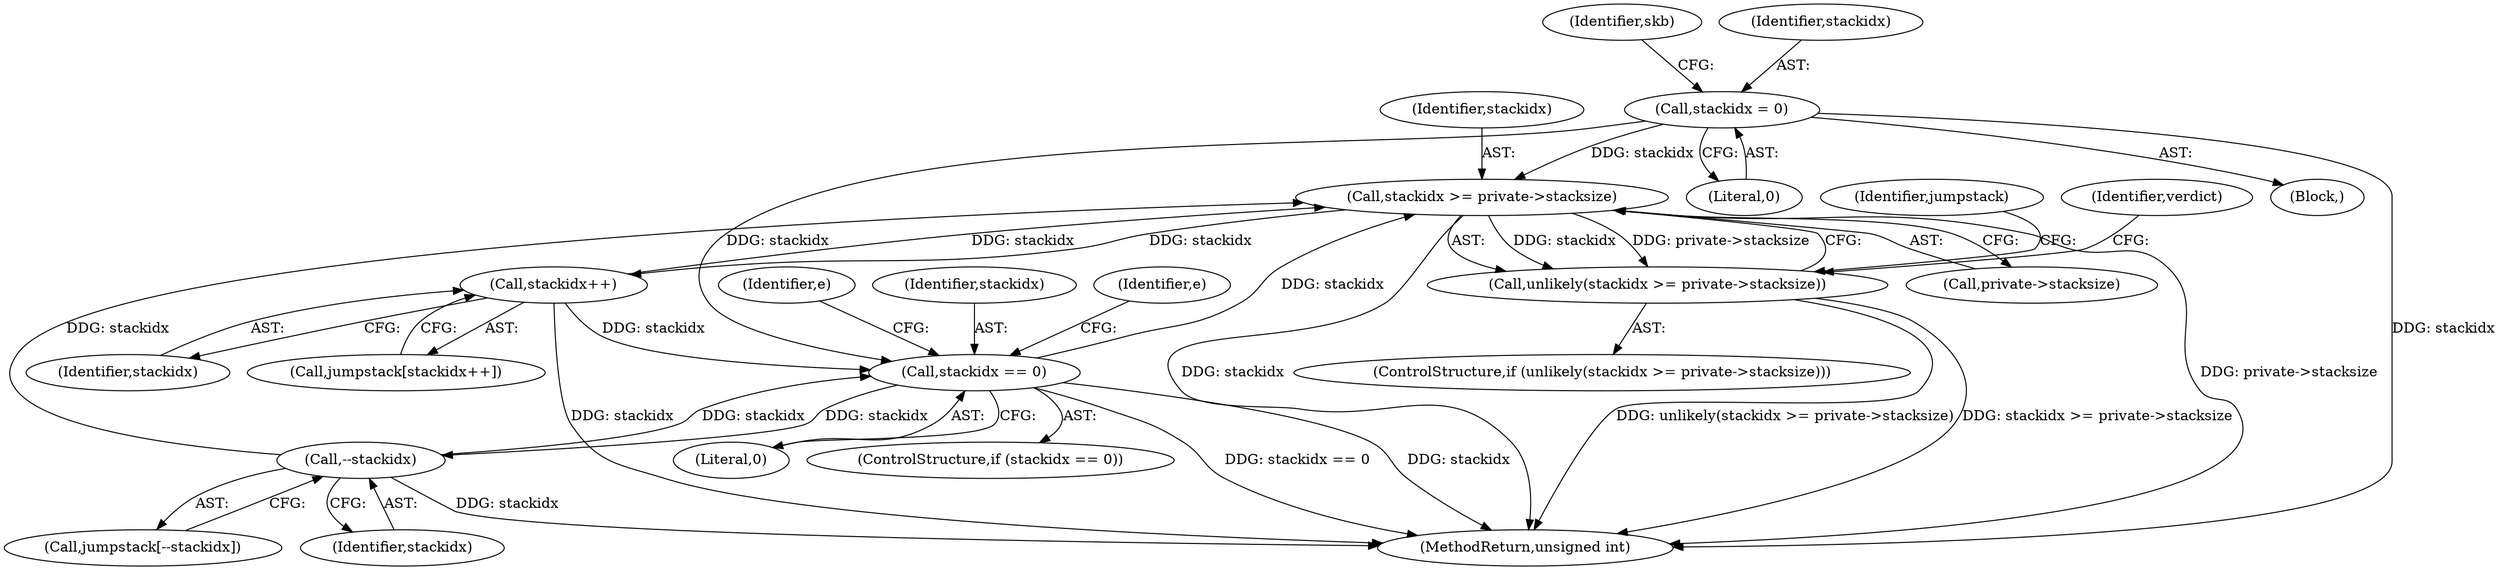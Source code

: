 digraph "0_linux_57ebd808a97d7c5b1e1afb937c2db22beba3c1f8@pointer" {
"1000340" [label="(Call,stackidx >= private->stacksize)"];
"1000304" [label="(Call,stackidx == 0)"];
"1000132" [label="(Call,stackidx = 0)"];
"1000323" [label="(Call,--stackidx)"];
"1000353" [label="(Call,stackidx++)"];
"1000340" [label="(Call,stackidx >= private->stacksize)"];
"1000339" [label="(Call,unlikely(stackidx >= private->stacksize))"];
"1000353" [label="(Call,stackidx++)"];
"1000306" [label="(Literal,0)"];
"1000341" [label="(Identifier,stackidx)"];
"1000321" [label="(Call,jumpstack[--stackidx])"];
"1000323" [label="(Call,--stackidx)"];
"1000339" [label="(Call,unlikely(stackidx >= private->stacksize))"];
"1000320" [label="(Identifier,e)"];
"1000418" [label="(MethodReturn,unsigned int)"];
"1000132" [label="(Call,stackidx = 0)"];
"1000324" [label="(Identifier,stackidx)"];
"1000134" [label="(Literal,0)"];
"1000303" [label="(ControlStructure,if (stackidx == 0))"];
"1000141" [label="(Identifier,skb)"];
"1000110" [label="(Block,)"];
"1000352" [label="(Identifier,jumpstack)"];
"1000354" [label="(Identifier,stackidx)"];
"1000340" [label="(Call,stackidx >= private->stacksize)"];
"1000133" [label="(Identifier,stackidx)"];
"1000304" [label="(Call,stackidx == 0)"];
"1000342" [label="(Call,private->stacksize)"];
"1000351" [label="(Call,jumpstack[stackidx++])"];
"1000338" [label="(ControlStructure,if (unlikely(stackidx >= private->stacksize)))"];
"1000305" [label="(Identifier,stackidx)"];
"1000347" [label="(Identifier,verdict)"];
"1000309" [label="(Identifier,e)"];
"1000340" -> "1000339"  [label="AST: "];
"1000340" -> "1000342"  [label="CFG: "];
"1000341" -> "1000340"  [label="AST: "];
"1000342" -> "1000340"  [label="AST: "];
"1000339" -> "1000340"  [label="CFG: "];
"1000340" -> "1000418"  [label="DDG: private->stacksize"];
"1000340" -> "1000418"  [label="DDG: stackidx"];
"1000340" -> "1000339"  [label="DDG: stackidx"];
"1000340" -> "1000339"  [label="DDG: private->stacksize"];
"1000304" -> "1000340"  [label="DDG: stackidx"];
"1000132" -> "1000340"  [label="DDG: stackidx"];
"1000323" -> "1000340"  [label="DDG: stackidx"];
"1000353" -> "1000340"  [label="DDG: stackidx"];
"1000340" -> "1000353"  [label="DDG: stackidx"];
"1000304" -> "1000303"  [label="AST: "];
"1000304" -> "1000306"  [label="CFG: "];
"1000305" -> "1000304"  [label="AST: "];
"1000306" -> "1000304"  [label="AST: "];
"1000309" -> "1000304"  [label="CFG: "];
"1000320" -> "1000304"  [label="CFG: "];
"1000304" -> "1000418"  [label="DDG: stackidx == 0"];
"1000304" -> "1000418"  [label="DDG: stackidx"];
"1000132" -> "1000304"  [label="DDG: stackidx"];
"1000323" -> "1000304"  [label="DDG: stackidx"];
"1000353" -> "1000304"  [label="DDG: stackidx"];
"1000304" -> "1000323"  [label="DDG: stackidx"];
"1000132" -> "1000110"  [label="AST: "];
"1000132" -> "1000134"  [label="CFG: "];
"1000133" -> "1000132"  [label="AST: "];
"1000134" -> "1000132"  [label="AST: "];
"1000141" -> "1000132"  [label="CFG: "];
"1000132" -> "1000418"  [label="DDG: stackidx"];
"1000323" -> "1000321"  [label="AST: "];
"1000323" -> "1000324"  [label="CFG: "];
"1000324" -> "1000323"  [label="AST: "];
"1000321" -> "1000323"  [label="CFG: "];
"1000323" -> "1000418"  [label="DDG: stackidx"];
"1000353" -> "1000351"  [label="AST: "];
"1000353" -> "1000354"  [label="CFG: "];
"1000354" -> "1000353"  [label="AST: "];
"1000351" -> "1000353"  [label="CFG: "];
"1000353" -> "1000418"  [label="DDG: stackidx"];
"1000339" -> "1000338"  [label="AST: "];
"1000347" -> "1000339"  [label="CFG: "];
"1000352" -> "1000339"  [label="CFG: "];
"1000339" -> "1000418"  [label="DDG: unlikely(stackidx >= private->stacksize)"];
"1000339" -> "1000418"  [label="DDG: stackidx >= private->stacksize"];
}

